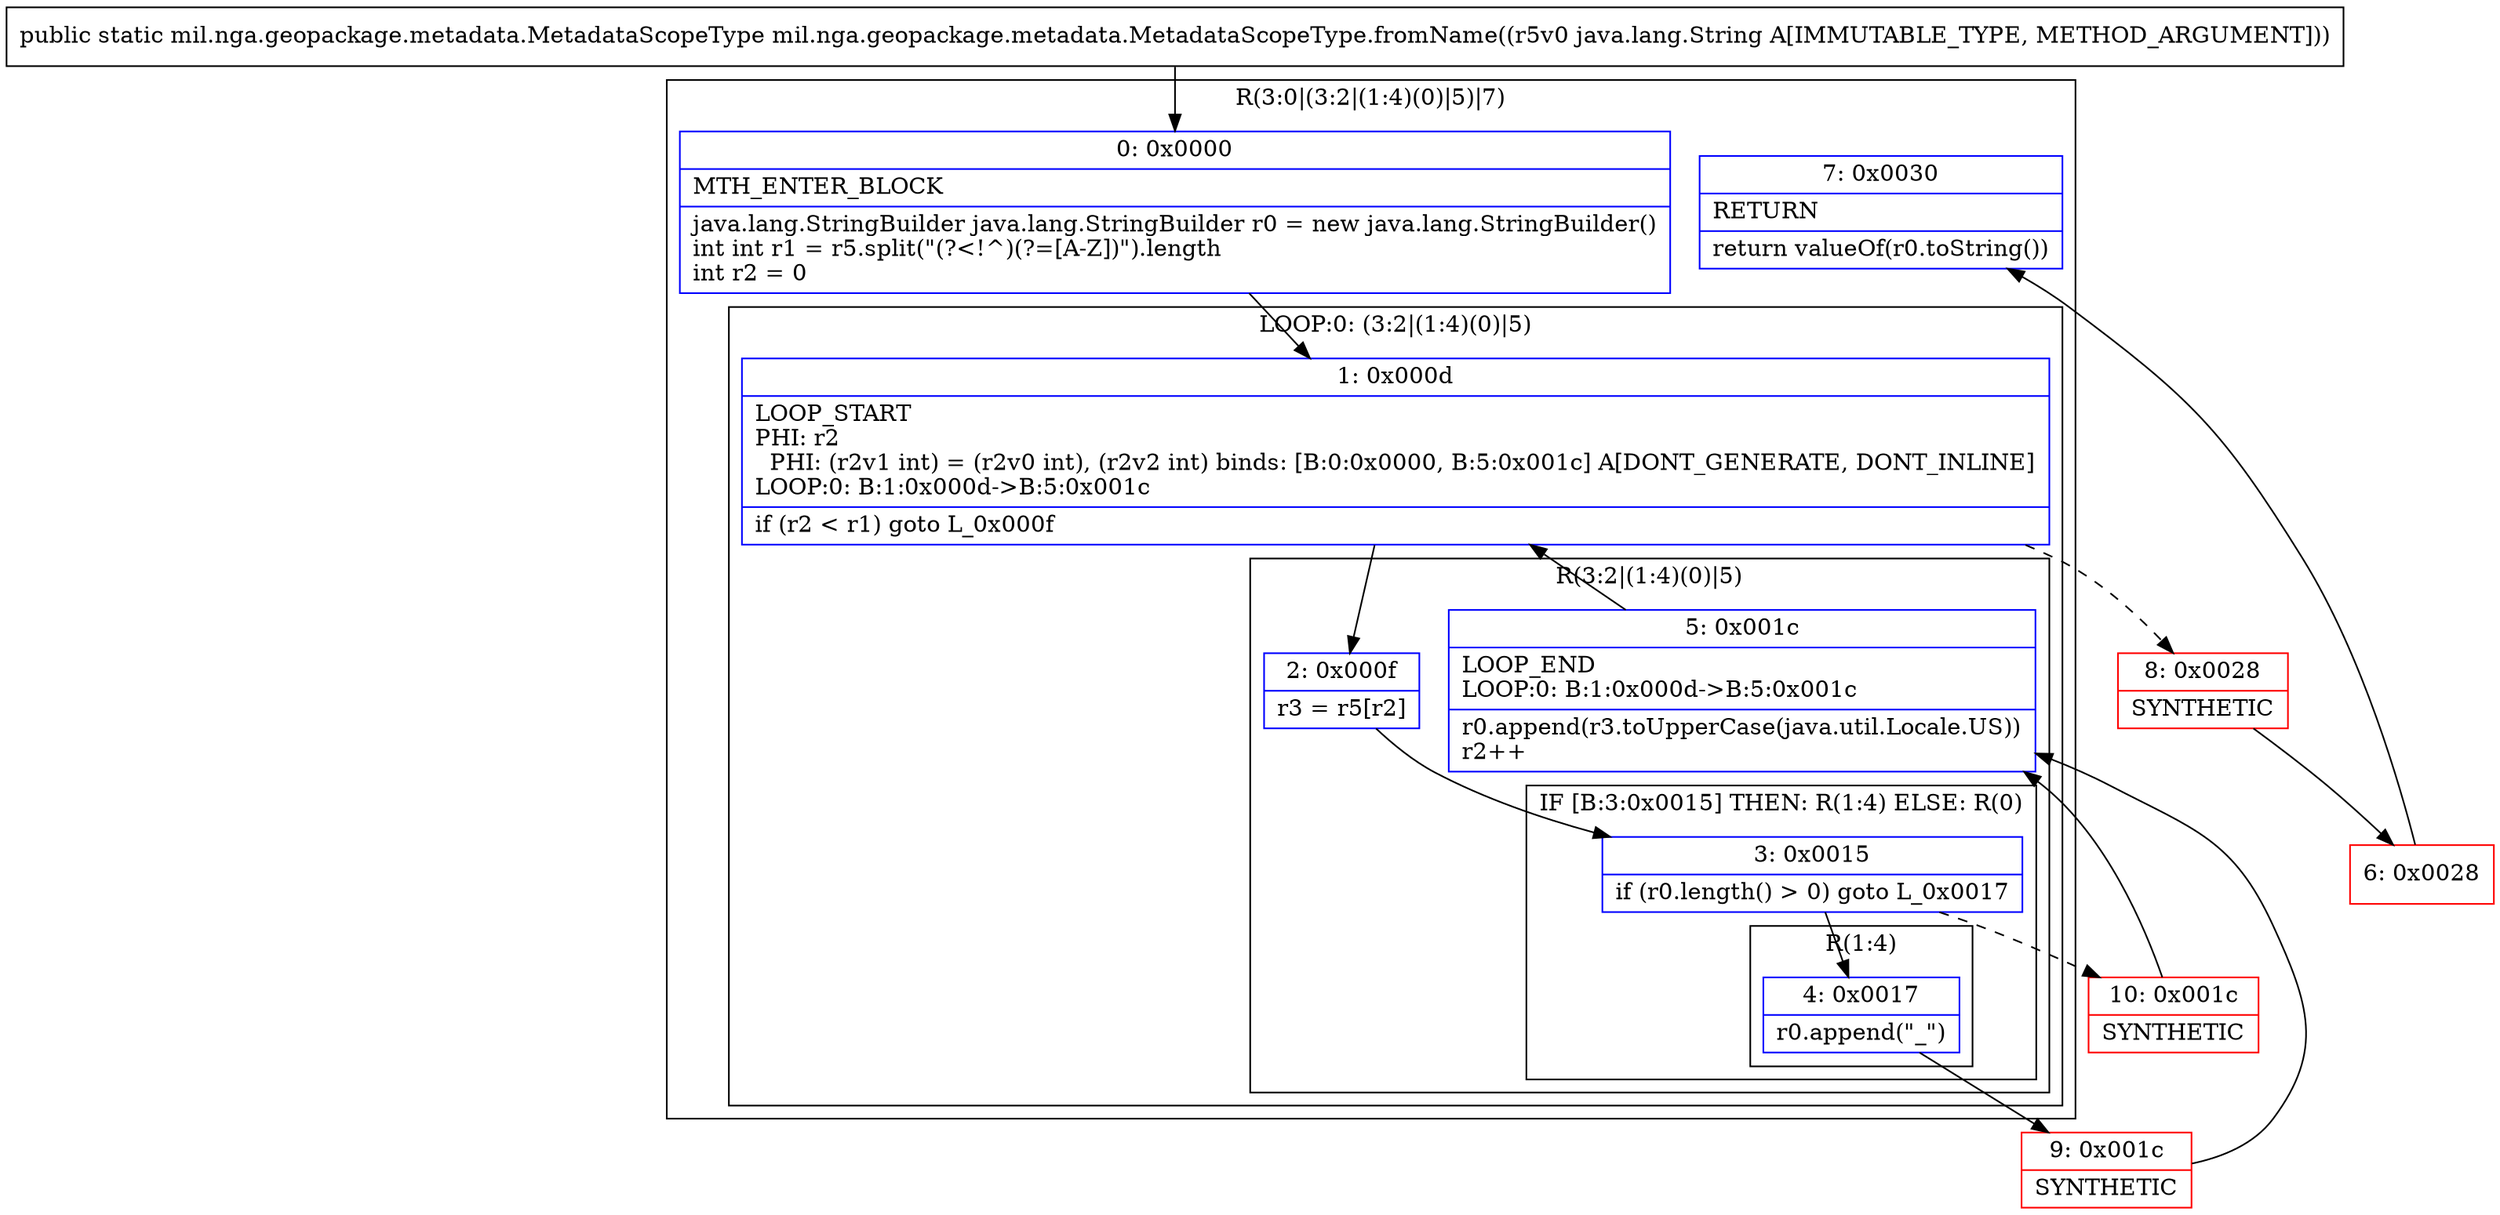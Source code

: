 digraph "CFG formil.nga.geopackage.metadata.MetadataScopeType.fromName(Ljava\/lang\/String;)Lmil\/nga\/geopackage\/metadata\/MetadataScopeType;" {
subgraph cluster_Region_1988667911 {
label = "R(3:0|(3:2|(1:4)(0)|5)|7)";
node [shape=record,color=blue];
Node_0 [shape=record,label="{0\:\ 0x0000|MTH_ENTER_BLOCK\l|java.lang.StringBuilder java.lang.StringBuilder r0 = new java.lang.StringBuilder()\lint int r1 = r5.split(\"(?\<!^)(?=[A\-Z])\").length\lint r2 = 0\l}"];
subgraph cluster_LoopRegion_764617656 {
label = "LOOP:0: (3:2|(1:4)(0)|5)";
node [shape=record,color=blue];
Node_1 [shape=record,label="{1\:\ 0x000d|LOOP_START\lPHI: r2 \l  PHI: (r2v1 int) = (r2v0 int), (r2v2 int) binds: [B:0:0x0000, B:5:0x001c] A[DONT_GENERATE, DONT_INLINE]\lLOOP:0: B:1:0x000d\-\>B:5:0x001c\l|if (r2 \< r1) goto L_0x000f\l}"];
subgraph cluster_Region_940662705 {
label = "R(3:2|(1:4)(0)|5)";
node [shape=record,color=blue];
Node_2 [shape=record,label="{2\:\ 0x000f|r3 = r5[r2]\l}"];
subgraph cluster_IfRegion_2048871284 {
label = "IF [B:3:0x0015] THEN: R(1:4) ELSE: R(0)";
node [shape=record,color=blue];
Node_3 [shape=record,label="{3\:\ 0x0015|if (r0.length() \> 0) goto L_0x0017\l}"];
subgraph cluster_Region_1604938183 {
label = "R(1:4)";
node [shape=record,color=blue];
Node_4 [shape=record,label="{4\:\ 0x0017|r0.append(\"_\")\l}"];
}
subgraph cluster_Region_1982033694 {
label = "R(0)";
node [shape=record,color=blue];
}
}
Node_5 [shape=record,label="{5\:\ 0x001c|LOOP_END\lLOOP:0: B:1:0x000d\-\>B:5:0x001c\l|r0.append(r3.toUpperCase(java.util.Locale.US))\lr2++\l}"];
}
}
Node_7 [shape=record,label="{7\:\ 0x0030|RETURN\l|return valueOf(r0.toString())\l}"];
}
Node_6 [shape=record,color=red,label="{6\:\ 0x0028}"];
Node_8 [shape=record,color=red,label="{8\:\ 0x0028|SYNTHETIC\l}"];
Node_9 [shape=record,color=red,label="{9\:\ 0x001c|SYNTHETIC\l}"];
Node_10 [shape=record,color=red,label="{10\:\ 0x001c|SYNTHETIC\l}"];
MethodNode[shape=record,label="{public static mil.nga.geopackage.metadata.MetadataScopeType mil.nga.geopackage.metadata.MetadataScopeType.fromName((r5v0 java.lang.String A[IMMUTABLE_TYPE, METHOD_ARGUMENT])) }"];
MethodNode -> Node_0;
Node_0 -> Node_1;
Node_1 -> Node_2;
Node_1 -> Node_8[style=dashed];
Node_2 -> Node_3;
Node_3 -> Node_4;
Node_3 -> Node_10[style=dashed];
Node_4 -> Node_9;
Node_5 -> Node_1;
Node_6 -> Node_7;
Node_8 -> Node_6;
Node_9 -> Node_5;
Node_10 -> Node_5;
}

